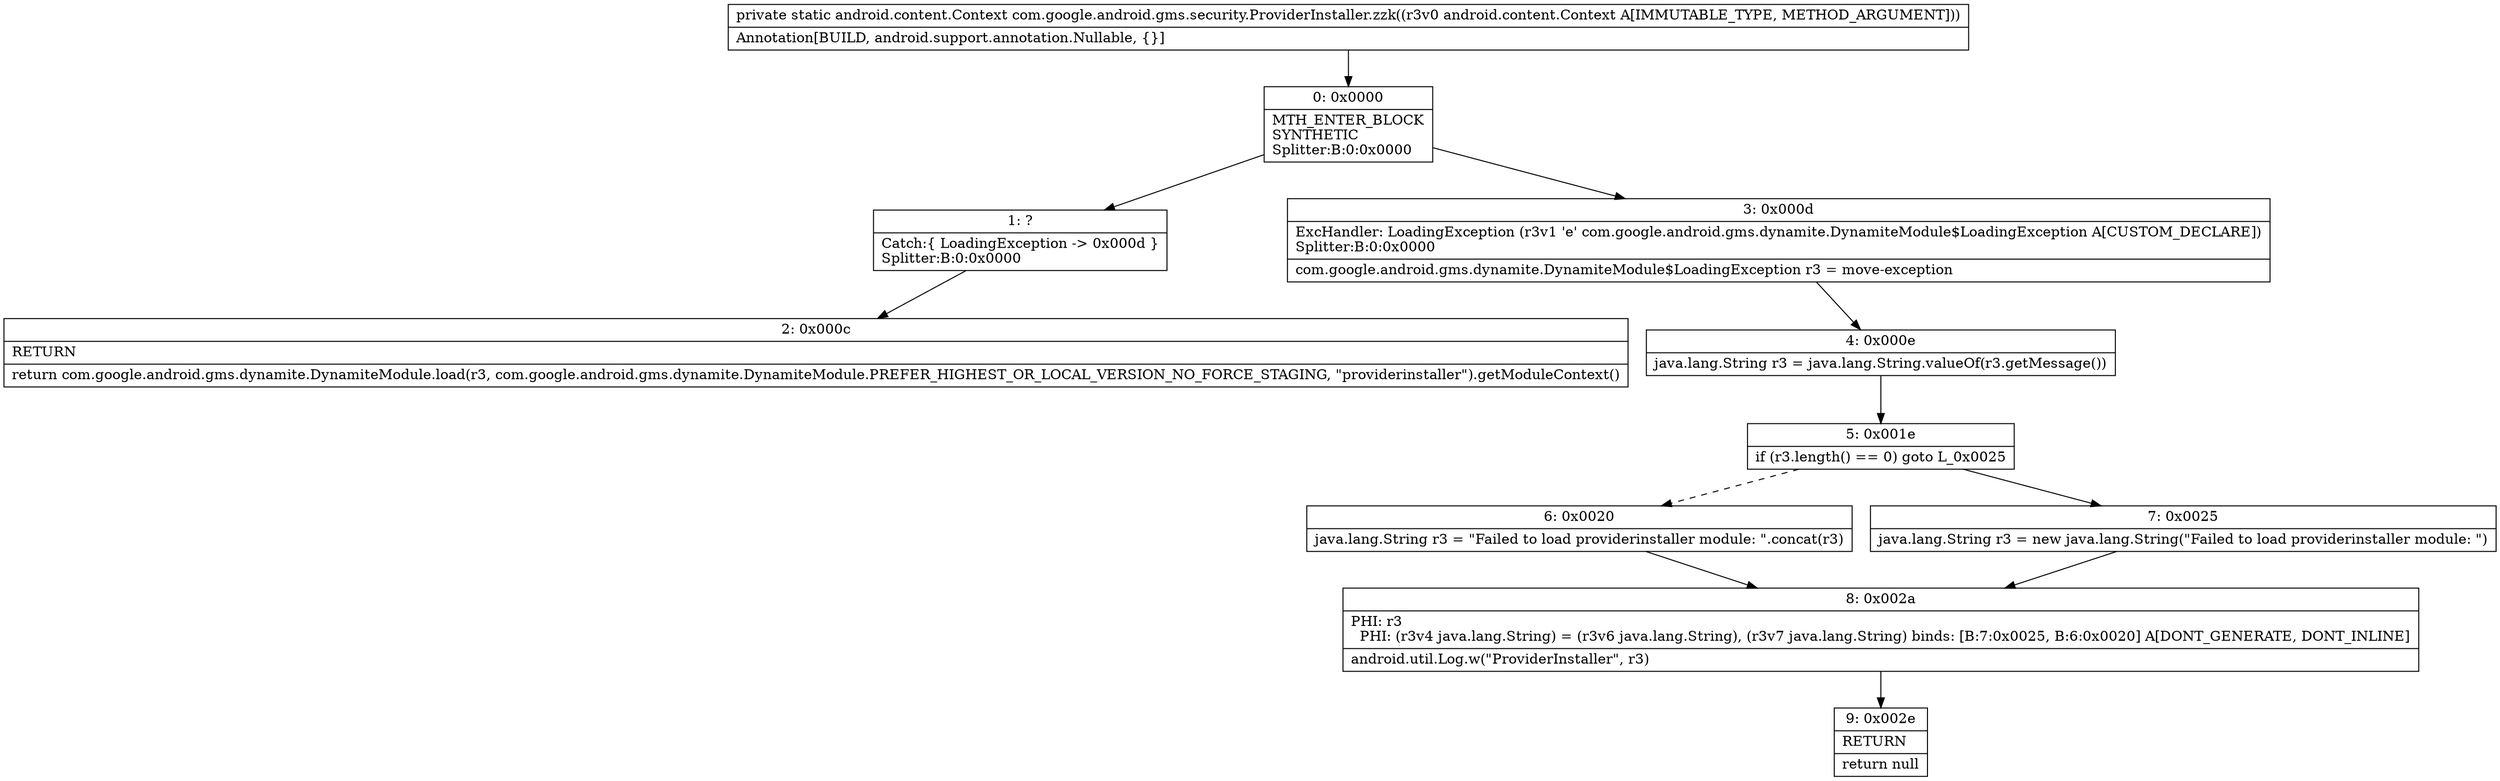 digraph "CFG forcom.google.android.gms.security.ProviderInstaller.zzk(Landroid\/content\/Context;)Landroid\/content\/Context;" {
Node_0 [shape=record,label="{0\:\ 0x0000|MTH_ENTER_BLOCK\lSYNTHETIC\lSplitter:B:0:0x0000\l}"];
Node_1 [shape=record,label="{1\:\ ?|Catch:\{ LoadingException \-\> 0x000d \}\lSplitter:B:0:0x0000\l}"];
Node_2 [shape=record,label="{2\:\ 0x000c|RETURN\l|return com.google.android.gms.dynamite.DynamiteModule.load(r3, com.google.android.gms.dynamite.DynamiteModule.PREFER_HIGHEST_OR_LOCAL_VERSION_NO_FORCE_STAGING, \"providerinstaller\").getModuleContext()\l}"];
Node_3 [shape=record,label="{3\:\ 0x000d|ExcHandler: LoadingException (r3v1 'e' com.google.android.gms.dynamite.DynamiteModule$LoadingException A[CUSTOM_DECLARE])\lSplitter:B:0:0x0000\l|com.google.android.gms.dynamite.DynamiteModule$LoadingException r3 = move\-exception\l}"];
Node_4 [shape=record,label="{4\:\ 0x000e|java.lang.String r3 = java.lang.String.valueOf(r3.getMessage())\l}"];
Node_5 [shape=record,label="{5\:\ 0x001e|if (r3.length() == 0) goto L_0x0025\l}"];
Node_6 [shape=record,label="{6\:\ 0x0020|java.lang.String r3 = \"Failed to load providerinstaller module: \".concat(r3)\l}"];
Node_7 [shape=record,label="{7\:\ 0x0025|java.lang.String r3 = new java.lang.String(\"Failed to load providerinstaller module: \")\l}"];
Node_8 [shape=record,label="{8\:\ 0x002a|PHI: r3 \l  PHI: (r3v4 java.lang.String) = (r3v6 java.lang.String), (r3v7 java.lang.String) binds: [B:7:0x0025, B:6:0x0020] A[DONT_GENERATE, DONT_INLINE]\l|android.util.Log.w(\"ProviderInstaller\", r3)\l}"];
Node_9 [shape=record,label="{9\:\ 0x002e|RETURN\l|return null\l}"];
MethodNode[shape=record,label="{private static android.content.Context com.google.android.gms.security.ProviderInstaller.zzk((r3v0 android.content.Context A[IMMUTABLE_TYPE, METHOD_ARGUMENT]))  | Annotation[BUILD, android.support.annotation.Nullable, \{\}]\l}"];
MethodNode -> Node_0;
Node_0 -> Node_1;
Node_0 -> Node_3;
Node_1 -> Node_2;
Node_3 -> Node_4;
Node_4 -> Node_5;
Node_5 -> Node_6[style=dashed];
Node_5 -> Node_7;
Node_6 -> Node_8;
Node_7 -> Node_8;
Node_8 -> Node_9;
}


